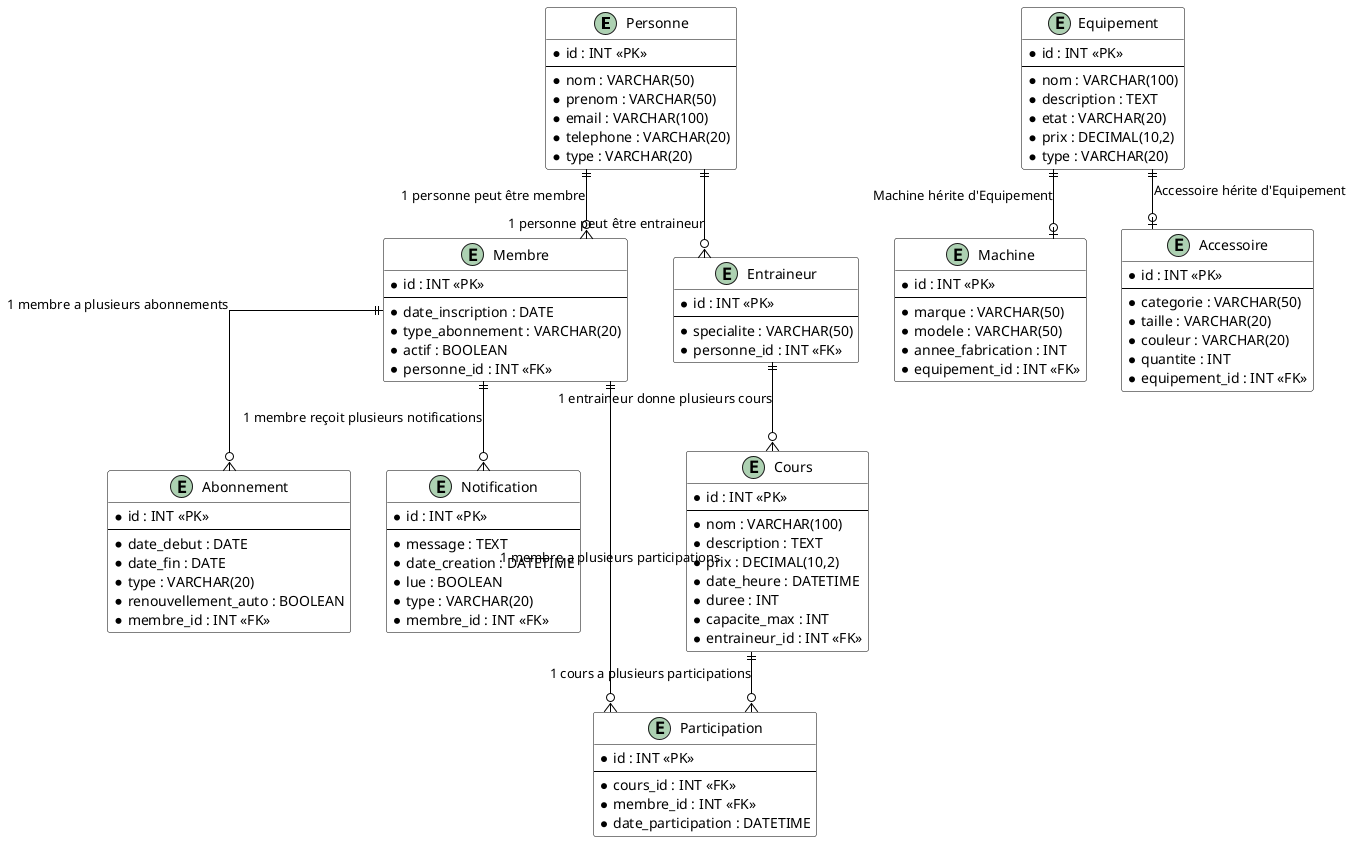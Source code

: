 @startuml

' Style du diagramme
skinparam linetype ortho
skinparam class {
    BackgroundColor White
    ArrowColor Black
    BorderColor Black
}

' ===== ENTITÉS PRINCIPALES =====
' Les ID sont de type INT avec PK car :
' - INT : Type numérique performant pour les jointures
' - PK : Clé primaire unique pour identifier chaque enregistrement
' - AUTO_INCREMENT implicite pour génération automatique

entity "Personne" as personne {
    * id : INT <<PK>>
    --
    * nom : VARCHAR(50)
    * prenom : VARCHAR(50)
    * email : VARCHAR(100)
    * telephone : VARCHAR(20)
    * type : VARCHAR(20)
}

entity "Membre" as membre {
    * id : INT <<PK>>
    --
    * date_inscription : DATE
    * type_abonnement : VARCHAR(20)
    * actif : BOOLEAN
    * personne_id : INT <<FK>>
}

entity "Entraineur" as entraineur {
    * id : INT <<PK>>
    --
    * specialite : VARCHAR(50)
    * personne_id : INT <<FK>>
}

entity "Cours" as cours {
    * id : INT <<PK>>
    --
    * nom : VARCHAR(100)
    * description : TEXT
    * prix : DECIMAL(10,2)
    * date_heure : DATETIME
    * duree : INT
    * capacite_max : INT
    * entraineur_id : INT <<FK>>
}

entity "Equipement" as equipement {
    * id : INT <<PK>>
    --
    * nom : VARCHAR(100)
    * description : TEXT
    * etat : VARCHAR(20)
    * prix : DECIMAL(10,2)
    * type : VARCHAR(20)
}

entity "Machine" as machine {
    * id : INT <<PK>>
    --
    * marque : VARCHAR(50)
    * modele : VARCHAR(50)
    * annee_fabrication : INT
    * equipement_id : INT <<FK>>
}

entity "Accessoire" as accessoire {
    * id : INT <<PK>>
    --
    * categorie : VARCHAR(50)
    * taille : VARCHAR(20)
    * couleur : VARCHAR(20)
    * quantite : INT
    * equipement_id : INT <<FK>>
}

entity "Abonnement" as abonnement {
    * id : INT <<PK>>
    --
    * date_debut : DATE
    * date_fin : DATE
    * type : VARCHAR(20)
    * renouvellement_auto : BOOLEAN
    * membre_id : INT <<FK>>
}

entity "Notification" as notification {
    * id : INT <<PK>>
    --
    * message : TEXT
    * date_creation : DATETIME
    * lue : BOOLEAN
    * type : VARCHAR(20)
    * membre_id : INT <<FK>>
}

entity "Participation" as participation {
    * id : INT <<PK>>
    --
    * cours_id : INT <<FK>>
    * membre_id : INT <<FK>>
    * date_participation : DATETIME
}

' ===== RELATIONS ORCHESTRÉES =====
' Relations 1:N (One-to-Many)
personne ||--o{ membre : "1 personne peut être membre"
personne ||--o{ entraineur : "1 personne peut être entraineur"
entraineur ||--o{ cours : "1 entraineur donne plusieurs cours"
membre ||--o{ abonnement : "1 membre a plusieurs abonnements"
membre ||--o{ notification : "1 membre reçoit plusieurs notifications"

' Relations d'héritage (Spécialisation)
equipement ||--o| machine : "Machine hérite d'Equipement"
equipement ||--o| accessoire : "Accessoire hérite d'Equipement"

' Relations Many-to-Many via table de liaison
cours ||--o{ participation : "1 cours a plusieurs participations"
membre ||--o{ participation : "1 membre a plusieurs participations"

' ===== RÉSUMÉ DES FOREIGN KEYS =====
' membre.personne_id → personne.id
' entraineur.personne_id → personne.id  
' cours.entraineur_id → entraineur.id
' machine.equipement_id → equipement.id
' accessoire.equipement_id → equipement.id
' abonnement.membre_id → membre.id
' notification.membre_id → membre.id
' participation.cours_id → cours.id
' participation.membre_id → membre.id

@enduml 